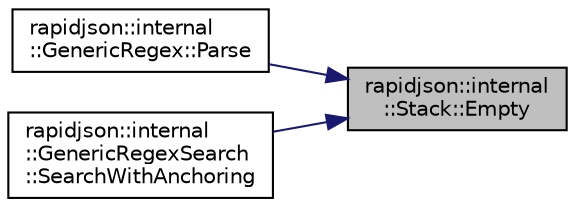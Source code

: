 digraph "rapidjson::internal::Stack::Empty"
{
 // INTERACTIVE_SVG=YES
 // LATEX_PDF_SIZE
  edge [fontname="Helvetica",fontsize="10",labelfontname="Helvetica",labelfontsize="10"];
  node [fontname="Helvetica",fontsize="10",shape=record];
  rankdir="RL";
  Node15 [label="rapidjson::internal\l::Stack::Empty",height=0.2,width=0.4,color="black", fillcolor="grey75", style="filled", fontcolor="black",tooltip=" "];
  Node15 -> Node16 [dir="back",color="midnightblue",fontsize="10",style="solid",fontname="Helvetica"];
  Node16 [label="rapidjson::internal\l::GenericRegex::Parse",height=0.2,width=0.4,color="black", fillcolor="white", style="filled",URL="$classrapidjson_1_1internal_1_1_generic_regex.html#a9cc3606d931a530fc9c2619cf266f789",tooltip=" "];
  Node15 -> Node17 [dir="back",color="midnightblue",fontsize="10",style="solid",fontname="Helvetica"];
  Node17 [label="rapidjson::internal\l::GenericRegexSearch\l::SearchWithAnchoring",height=0.2,width=0.4,color="black", fillcolor="white", style="filled",URL="$classrapidjson_1_1internal_1_1_generic_regex_search.html#a29e3ab6d7d2666a7d30a9326a992e3ea",tooltip=" "];
}
